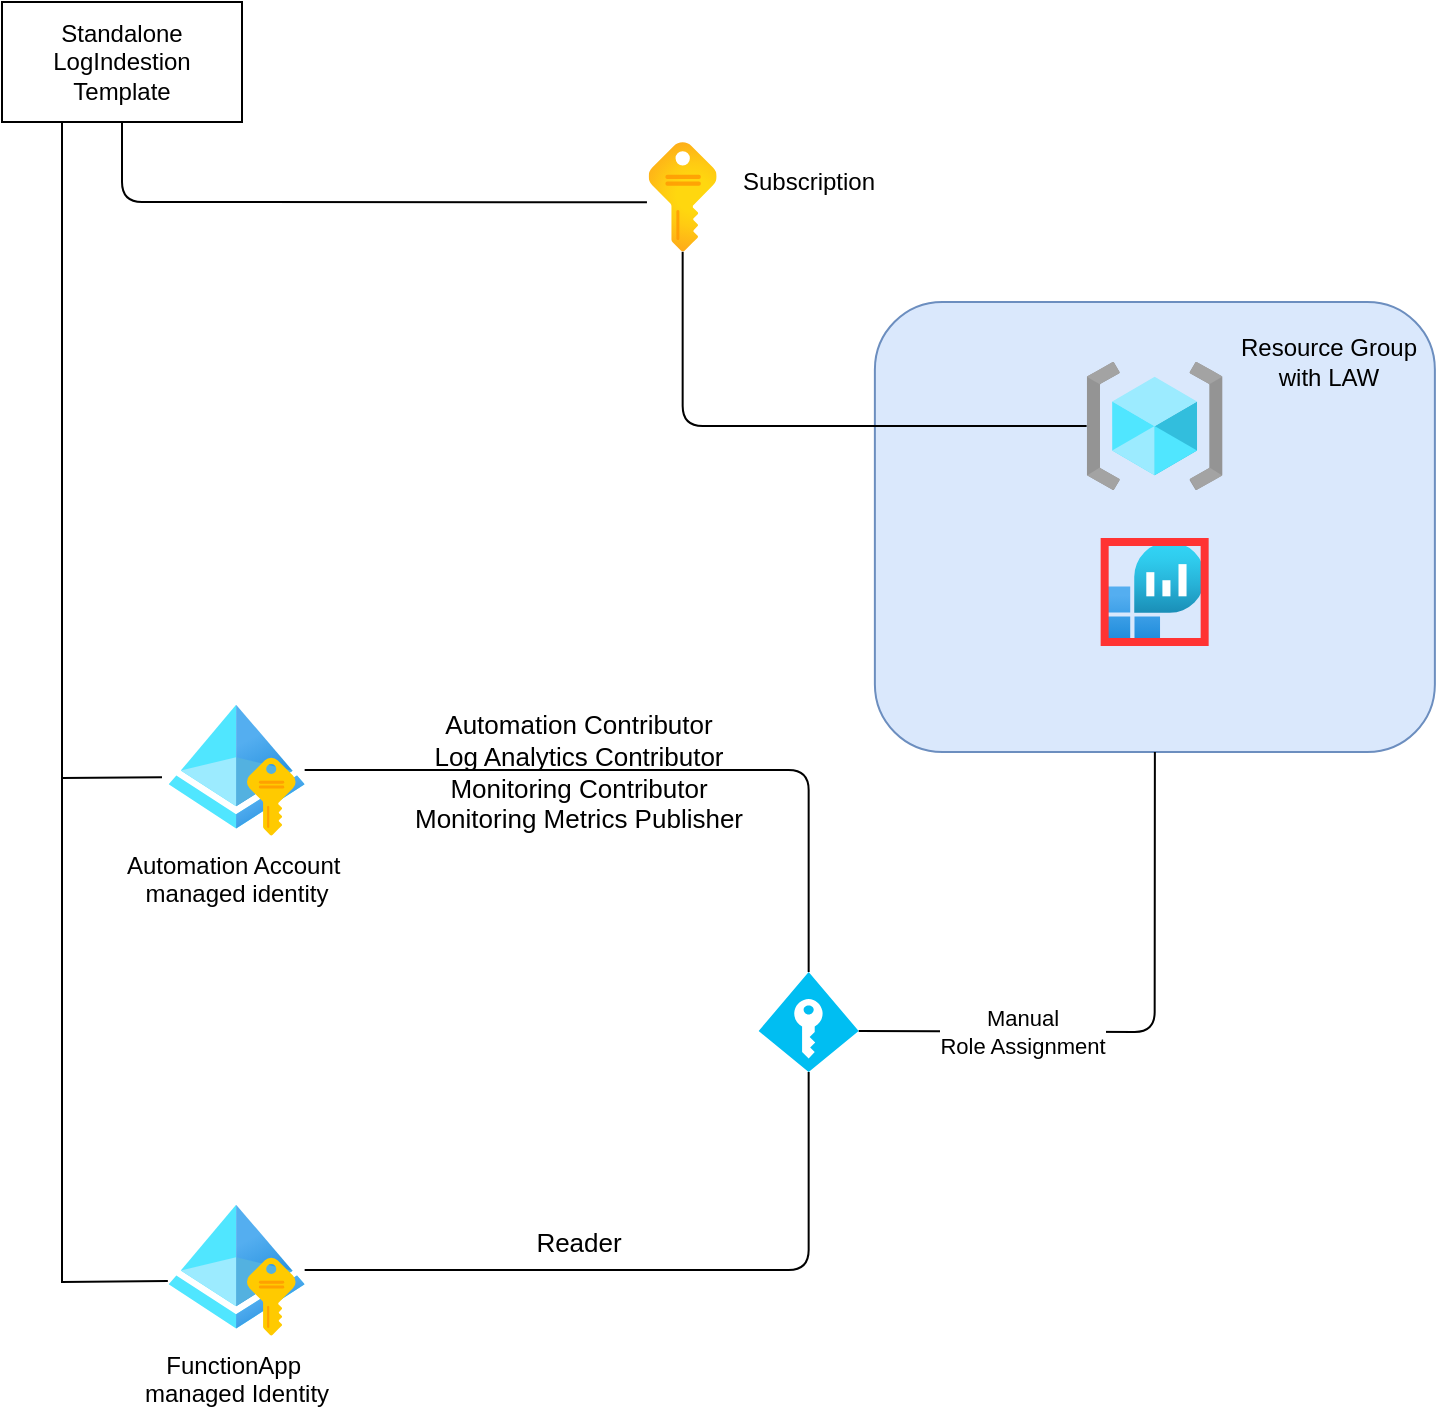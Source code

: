 <mxfile>
    <diagram id="h3fAVp6enQn6pWzyvcsT" name="Page-1">
        <mxGraphModel dx="868" dy="723" grid="1" gridSize="10" guides="1" tooltips="1" connect="1" arrows="1" fold="1" page="1" pageScale="1" pageWidth="850" pageHeight="1100" math="0" shadow="0">
            <root>
                <mxCell id="0"/>
                <mxCell id="1" parent="0"/>
                <mxCell id="23" value="" style="rounded=1;whiteSpace=wrap;html=1;fillColor=#dae8fc;strokeColor=#6c8ebf;" vertex="1" parent="1">
                    <mxGeometry x="606.44" y="170" width="280" height="225" as="geometry"/>
                </mxCell>
                <mxCell id="12" style="edgeStyle=none;html=1;exitX=0.5;exitY=1;exitDx=0;exitDy=0;entryX=-0.025;entryY=0.549;entryDx=0;entryDy=0;entryPerimeter=0;endArrow=none;endFill=0;" edge="1" parent="1" source="4" target="9">
                    <mxGeometry relative="1" as="geometry">
                        <Array as="points">
                            <mxPoint x="230" y="120"/>
                        </Array>
                    </mxGeometry>
                </mxCell>
                <mxCell id="32" style="edgeStyle=none;rounded=0;html=1;fontSize=13;endArrow=none;endFill=0;entryX=-0.049;entryY=0.554;entryDx=0;entryDy=0;entryPerimeter=0;exitX=0.25;exitY=1;exitDx=0;exitDy=0;" edge="1" parent="1" source="4" target="5">
                    <mxGeometry relative="1" as="geometry">
                        <Array as="points">
                            <mxPoint x="200" y="408"/>
                        </Array>
                    </mxGeometry>
                </mxCell>
                <mxCell id="33" style="edgeStyle=none;rounded=0;html=1;fontSize=13;endArrow=none;endFill=0;exitX=0.25;exitY=1;exitDx=0;exitDy=0;entryX=-0.006;entryY=0.581;entryDx=0;entryDy=0;entryPerimeter=0;" edge="1" parent="1" source="4" target="6">
                    <mxGeometry relative="1" as="geometry">
                        <mxPoint x="260" y="662" as="targetPoint"/>
                        <Array as="points">
                            <mxPoint x="200" y="660"/>
                        </Array>
                    </mxGeometry>
                </mxCell>
                <mxCell id="4" value="Standalone LogIndestion Template" style="whiteSpace=wrap;html=1;" vertex="1" parent="1">
                    <mxGeometry x="170.0" y="20" width="120" height="60" as="geometry"/>
                </mxCell>
                <mxCell id="26" style="edgeStyle=none;html=1;entryX=0.5;entryY=0;entryDx=0;entryDy=0;entryPerimeter=0;fontSize=13;endArrow=none;endFill=0;" edge="1" parent="1" source="5" target="16">
                    <mxGeometry relative="1" as="geometry">
                        <Array as="points">
                            <mxPoint x="573.33" y="404"/>
                        </Array>
                    </mxGeometry>
                </mxCell>
                <mxCell id="5" value="Automation Account&amp;nbsp;&lt;br&gt;managed identity" style="aspect=fixed;html=1;points=[];align=center;image;fontSize=12;image=img/lib/azure2/identity/Managed_Identities.svg;" vertex="1" parent="1">
                    <mxGeometry x="253.33" y="370" width="68" height="68" as="geometry"/>
                </mxCell>
                <mxCell id="30" style="edgeStyle=none;html=1;entryX=0.5;entryY=1;entryDx=0;entryDy=0;entryPerimeter=0;fontSize=13;endArrow=none;endFill=0;" edge="1" parent="1" source="6" target="16">
                    <mxGeometry relative="1" as="geometry">
                        <Array as="points">
                            <mxPoint x="573.33" y="654"/>
                        </Array>
                    </mxGeometry>
                </mxCell>
                <mxCell id="6" value="FunctionApp&amp;nbsp;&lt;br&gt;managed Identity" style="aspect=fixed;html=1;points=[];align=center;image;fontSize=12;image=img/lib/azure2/identity/Managed_Identities.svg;" vertex="1" parent="1">
                    <mxGeometry x="253.33" y="620" width="68" height="68" as="geometry"/>
                </mxCell>
                <mxCell id="13" style="edgeStyle=none;html=1;endArrow=none;endFill=0;" edge="1" parent="1" source="9" target="11">
                    <mxGeometry relative="1" as="geometry">
                        <Array as="points">
                            <mxPoint x="510.33" y="232"/>
                        </Array>
                    </mxGeometry>
                </mxCell>
                <mxCell id="9" value="" style="aspect=fixed;html=1;points=[];align=center;image;fontSize=12;image=img/lib/azure2/general/Subscriptions.svg;" vertex="1" parent="1">
                    <mxGeometry x="493.33" y="90" width="34" height="54.86" as="geometry"/>
                </mxCell>
                <mxCell id="11" value="" style="aspect=fixed;html=1;points=[];align=center;image;fontSize=12;image=img/lib/azure2/general/Resource_Groups.svg;" vertex="1" parent="1">
                    <mxGeometry x="712.33" y="200" width="68" height="64" as="geometry"/>
                </mxCell>
                <mxCell id="14" value="Subscription" style="text;html=1;align=center;verticalAlign=middle;resizable=0;points=[];autosize=1;strokeColor=none;fillColor=none;" vertex="1" parent="1">
                    <mxGeometry x="533.33" y="100" width="80" height="20" as="geometry"/>
                </mxCell>
                <mxCell id="15" value="Resource Group&lt;br&gt;with LAW" style="text;html=1;align=center;verticalAlign=middle;resizable=0;points=[];autosize=1;strokeColor=none;fillColor=none;" vertex="1" parent="1">
                    <mxGeometry x="783.33" y="185" width="100" height="30" as="geometry"/>
                </mxCell>
                <mxCell id="24" style="edgeStyle=none;html=1;entryX=0.5;entryY=1;entryDx=0;entryDy=0;exitX=1;exitY=0.59;exitDx=0;exitDy=0;exitPerimeter=0;endArrow=none;endFill=0;" edge="1" parent="1" source="16" target="23">
                    <mxGeometry relative="1" as="geometry">
                        <Array as="points">
                            <mxPoint x="746.33" y="535"/>
                        </Array>
                    </mxGeometry>
                </mxCell>
                <mxCell id="25" value="Manual&lt;br&gt;Role Assignment" style="edgeLabel;html=1;align=center;verticalAlign=middle;resizable=0;points=[];" vertex="1" connectable="0" parent="24">
                    <mxGeometry x="-0.555" relative="1" as="geometry">
                        <mxPoint x="17" as="offset"/>
                    </mxGeometry>
                </mxCell>
                <mxCell id="16" value="" style="verticalLabelPosition=bottom;html=1;verticalAlign=top;align=center;strokeColor=none;fillColor=#00BEF2;shape=mxgraph.azure.access_control;" vertex="1" parent="1">
                    <mxGeometry x="548.33" y="505" width="50" height="50" as="geometry"/>
                </mxCell>
                <mxCell id="20" value="" style="aspect=fixed;html=1;points=[];align=center;image;fontSize=12;image=img/lib/azure2/management_governance/Log_Analytics_Workspaces.svg;imageBorder=#FF3333;strokeWidth=4;" vertex="1" parent="1">
                    <mxGeometry x="721.33" y="290" width="50" height="50" as="geometry"/>
                </mxCell>
                <mxCell id="28" value="&lt;div&gt;Automation Contributor&lt;/div&gt;&lt;div&gt;Log Analytics Contributor&lt;/div&gt;&lt;div&gt;Monitoring Contributor&lt;/div&gt;&lt;div&gt;Monitoring Metrics Publisher&lt;/div&gt;" style="text;html=1;align=center;verticalAlign=middle;resizable=0;points=[];autosize=1;strokeColor=none;fillColor=none;fontSize=13;" vertex="1" parent="1">
                    <mxGeometry x="368.33" y="370" width="180" height="70" as="geometry"/>
                </mxCell>
                <mxCell id="29" value="Reader" style="text;html=1;align=center;verticalAlign=middle;resizable=0;points=[];autosize=1;strokeColor=none;fillColor=none;fontSize=13;" vertex="1" parent="1">
                    <mxGeometry x="428.33" y="630" width="60" height="20" as="geometry"/>
                </mxCell>
            </root>
        </mxGraphModel>
    </diagram>
</mxfile>